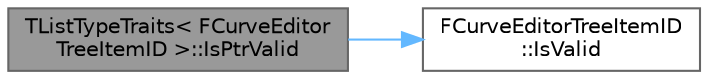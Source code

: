 digraph "TListTypeTraits&lt; FCurveEditorTreeItemID &gt;::IsPtrValid"
{
 // INTERACTIVE_SVG=YES
 // LATEX_PDF_SIZE
  bgcolor="transparent";
  edge [fontname=Helvetica,fontsize=10,labelfontname=Helvetica,labelfontsize=10];
  node [fontname=Helvetica,fontsize=10,shape=box,height=0.2,width=0.4];
  rankdir="LR";
  Node1 [id="Node000001",label="TListTypeTraits\< FCurveEditor\lTreeItemID \>::IsPtrValid",height=0.2,width=0.4,color="gray40", fillcolor="grey60", style="filled", fontcolor="black",tooltip=" "];
  Node1 -> Node2 [id="edge1_Node000001_Node000002",color="steelblue1",style="solid",tooltip=" "];
  Node2 [id="Node000002",label="FCurveEditorTreeItemID\l::IsValid",height=0.2,width=0.4,color="grey40", fillcolor="white", style="filled",URL="$db/d31/structFCurveEditorTreeItemID.html#a2d59bfdf11d24f0f47568016e3fe94d7",tooltip=" "];
}
